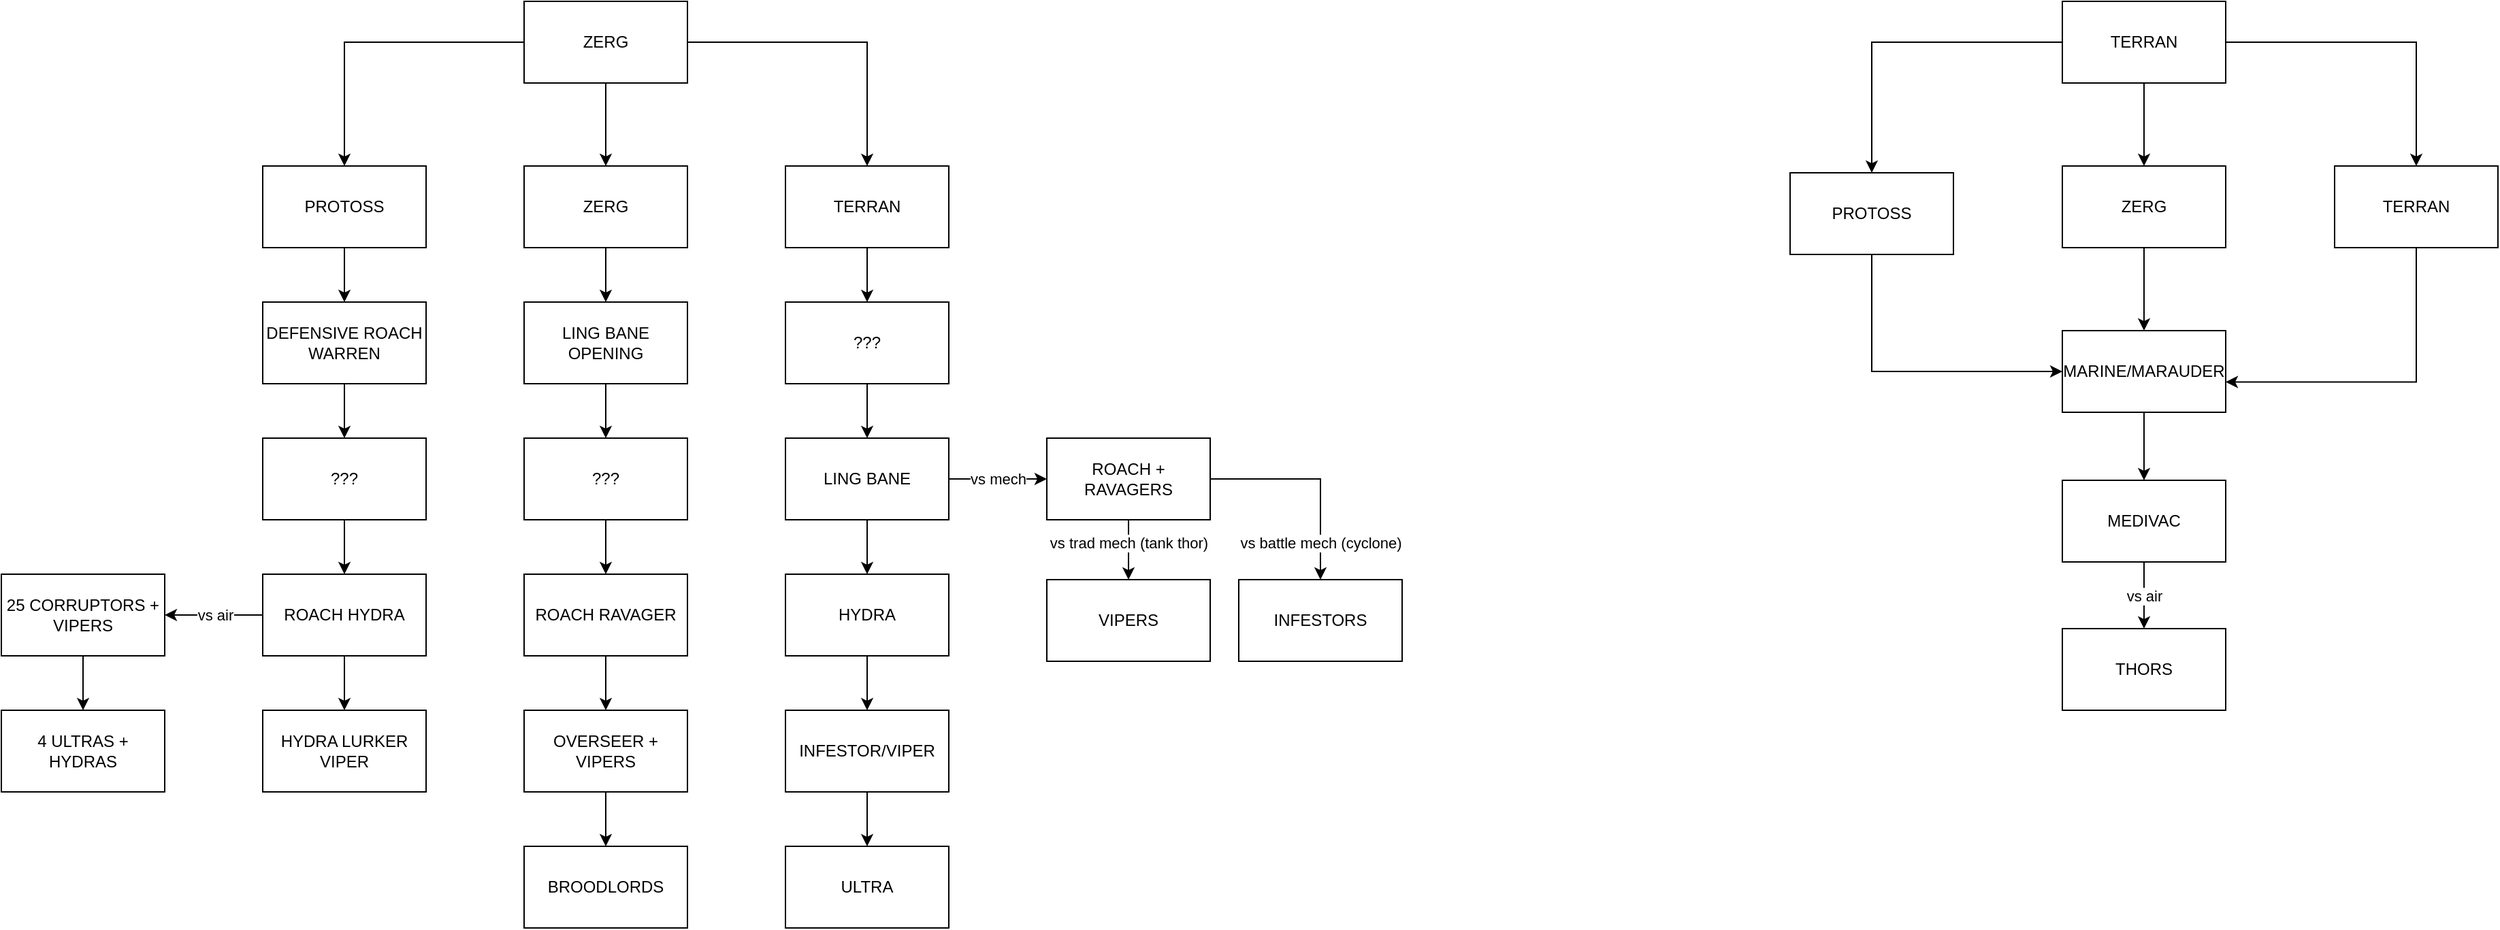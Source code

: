 <mxfile version="20.8.7" type="github">
  <diagram id="8T3hJ6hj14eDnjatASG-" name="unit composition">
    <mxGraphModel dx="1589" dy="764" grid="0" gridSize="10" guides="1" tooltips="1" connect="1" arrows="1" fold="1" page="0" pageScale="1" pageWidth="850" pageHeight="1100" math="0" shadow="0">
      <root>
        <mxCell id="0" />
        <mxCell id="1" parent="0" />
        <mxCell id="UNQcKs0fPld5dCaY8m3V-23" value="" style="edgeStyle=orthogonalEdgeStyle;rounded=0;orthogonalLoop=1;jettySize=auto;html=1;" parent="1" source="UNQcKs0fPld5dCaY8m3V-1" target="UNQcKs0fPld5dCaY8m3V-4" edge="1">
          <mxGeometry relative="1" as="geometry" />
        </mxCell>
        <mxCell id="UNQcKs0fPld5dCaY8m3V-30" style="edgeStyle=orthogonalEdgeStyle;rounded=0;orthogonalLoop=1;jettySize=auto;html=1;entryX=0.5;entryY=0;entryDx=0;entryDy=0;" parent="1" source="UNQcKs0fPld5dCaY8m3V-1" target="UNQcKs0fPld5dCaY8m3V-2" edge="1">
          <mxGeometry relative="1" as="geometry" />
        </mxCell>
        <mxCell id="UNQcKs0fPld5dCaY8m3V-31" style="edgeStyle=orthogonalEdgeStyle;rounded=0;orthogonalLoop=1;jettySize=auto;html=1;" parent="1" source="UNQcKs0fPld5dCaY8m3V-1" target="UNQcKs0fPld5dCaY8m3V-3" edge="1">
          <mxGeometry relative="1" as="geometry" />
        </mxCell>
        <mxCell id="UNQcKs0fPld5dCaY8m3V-1" value="ZERG" style="rounded=0;whiteSpace=wrap;html=1;" parent="1" vertex="1">
          <mxGeometry x="470" y="302" width="120" height="60" as="geometry" />
        </mxCell>
        <mxCell id="UNQcKs0fPld5dCaY8m3V-29" value="" style="edgeStyle=orthogonalEdgeStyle;rounded=0;orthogonalLoop=1;jettySize=auto;html=1;" parent="1" source="UNQcKs0fPld5dCaY8m3V-2" target="UNQcKs0fPld5dCaY8m3V-10" edge="1">
          <mxGeometry relative="1" as="geometry" />
        </mxCell>
        <mxCell id="UNQcKs0fPld5dCaY8m3V-2" value="PROTOSS" style="rounded=0;whiteSpace=wrap;html=1;" parent="1" vertex="1">
          <mxGeometry x="278" y="423" width="120" height="60" as="geometry" />
        </mxCell>
        <mxCell id="UNQcKs0fPld5dCaY8m3V-37" value="" style="edgeStyle=orthogonalEdgeStyle;rounded=0;orthogonalLoop=1;jettySize=auto;html=1;" parent="1" source="UNQcKs0fPld5dCaY8m3V-3" target="UNQcKs0fPld5dCaY8m3V-16" edge="1">
          <mxGeometry relative="1" as="geometry" />
        </mxCell>
        <mxCell id="UNQcKs0fPld5dCaY8m3V-3" value="TERRAN" style="rounded=0;whiteSpace=wrap;html=1;" parent="1" vertex="1">
          <mxGeometry x="662" y="423" width="120" height="60" as="geometry" />
        </mxCell>
        <mxCell id="UNQcKs0fPld5dCaY8m3V-24" value="" style="edgeStyle=orthogonalEdgeStyle;rounded=0;orthogonalLoop=1;jettySize=auto;html=1;" parent="1" source="UNQcKs0fPld5dCaY8m3V-4" target="UNQcKs0fPld5dCaY8m3V-5" edge="1">
          <mxGeometry relative="1" as="geometry" />
        </mxCell>
        <mxCell id="UNQcKs0fPld5dCaY8m3V-4" value="ZERG" style="rounded=0;whiteSpace=wrap;html=1;" parent="1" vertex="1">
          <mxGeometry x="470" y="423" width="120" height="60" as="geometry" />
        </mxCell>
        <mxCell id="UNQcKs0fPld5dCaY8m3V-25" value="" style="edgeStyle=orthogonalEdgeStyle;rounded=0;orthogonalLoop=1;jettySize=auto;html=1;" parent="1" source="UNQcKs0fPld5dCaY8m3V-5" target="UNQcKs0fPld5dCaY8m3V-6" edge="1">
          <mxGeometry relative="1" as="geometry" />
        </mxCell>
        <mxCell id="UNQcKs0fPld5dCaY8m3V-5" value="LING BANE OPENING" style="rounded=0;whiteSpace=wrap;html=1;" parent="1" vertex="1">
          <mxGeometry x="470" y="523" width="120" height="60" as="geometry" />
        </mxCell>
        <mxCell id="UNQcKs0fPld5dCaY8m3V-26" value="" style="edgeStyle=orthogonalEdgeStyle;rounded=0;orthogonalLoop=1;jettySize=auto;html=1;" parent="1" source="UNQcKs0fPld5dCaY8m3V-6" target="UNQcKs0fPld5dCaY8m3V-7" edge="1">
          <mxGeometry relative="1" as="geometry" />
        </mxCell>
        <mxCell id="UNQcKs0fPld5dCaY8m3V-6" value="???" style="rounded=0;whiteSpace=wrap;html=1;" parent="1" vertex="1">
          <mxGeometry x="470" y="623" width="120" height="60" as="geometry" />
        </mxCell>
        <mxCell id="UNQcKs0fPld5dCaY8m3V-27" value="" style="edgeStyle=orthogonalEdgeStyle;rounded=0;orthogonalLoop=1;jettySize=auto;html=1;" parent="1" source="UNQcKs0fPld5dCaY8m3V-7" target="UNQcKs0fPld5dCaY8m3V-8" edge="1">
          <mxGeometry relative="1" as="geometry" />
        </mxCell>
        <mxCell id="UNQcKs0fPld5dCaY8m3V-7" value="ROACH RAVAGER" style="rounded=0;whiteSpace=wrap;html=1;" parent="1" vertex="1">
          <mxGeometry x="470" y="723" width="120" height="60" as="geometry" />
        </mxCell>
        <mxCell id="UNQcKs0fPld5dCaY8m3V-28" value="" style="edgeStyle=orthogonalEdgeStyle;rounded=0;orthogonalLoop=1;jettySize=auto;html=1;" parent="1" source="UNQcKs0fPld5dCaY8m3V-8" target="UNQcKs0fPld5dCaY8m3V-9" edge="1">
          <mxGeometry relative="1" as="geometry" />
        </mxCell>
        <mxCell id="UNQcKs0fPld5dCaY8m3V-8" value="OVERSEER + VIPERS" style="rounded=0;whiteSpace=wrap;html=1;" parent="1" vertex="1">
          <mxGeometry x="470" y="823" width="120" height="60" as="geometry" />
        </mxCell>
        <mxCell id="UNQcKs0fPld5dCaY8m3V-9" value="BROODLORDS" style="rounded=0;whiteSpace=wrap;html=1;" parent="1" vertex="1">
          <mxGeometry x="470" y="923" width="120" height="60" as="geometry" />
        </mxCell>
        <mxCell id="UNQcKs0fPld5dCaY8m3V-32" value="" style="edgeStyle=orthogonalEdgeStyle;rounded=0;orthogonalLoop=1;jettySize=auto;html=1;" parent="1" source="UNQcKs0fPld5dCaY8m3V-10" target="UNQcKs0fPld5dCaY8m3V-11" edge="1">
          <mxGeometry relative="1" as="geometry" />
        </mxCell>
        <mxCell id="UNQcKs0fPld5dCaY8m3V-10" value="DEFENSIVE ROACH WARREN" style="rounded=0;whiteSpace=wrap;html=1;" parent="1" vertex="1">
          <mxGeometry x="278" y="523" width="120" height="60" as="geometry" />
        </mxCell>
        <mxCell id="UNQcKs0fPld5dCaY8m3V-33" value="" style="edgeStyle=orthogonalEdgeStyle;rounded=0;orthogonalLoop=1;jettySize=auto;html=1;" parent="1" source="UNQcKs0fPld5dCaY8m3V-11" target="UNQcKs0fPld5dCaY8m3V-12" edge="1">
          <mxGeometry relative="1" as="geometry" />
        </mxCell>
        <mxCell id="UNQcKs0fPld5dCaY8m3V-11" value="???" style="rounded=0;whiteSpace=wrap;html=1;" parent="1" vertex="1">
          <mxGeometry x="278" y="623" width="120" height="60" as="geometry" />
        </mxCell>
        <mxCell id="UNQcKs0fPld5dCaY8m3V-34" value="" style="edgeStyle=orthogonalEdgeStyle;rounded=0;orthogonalLoop=1;jettySize=auto;html=1;" parent="1" source="UNQcKs0fPld5dCaY8m3V-12" target="UNQcKs0fPld5dCaY8m3V-13" edge="1">
          <mxGeometry relative="1" as="geometry" />
        </mxCell>
        <mxCell id="UNQcKs0fPld5dCaY8m3V-42" value="" style="edgeStyle=orthogonalEdgeStyle;rounded=0;orthogonalLoop=1;jettySize=auto;html=1;" parent="1" source="UNQcKs0fPld5dCaY8m3V-12" target="UNQcKs0fPld5dCaY8m3V-14" edge="1">
          <mxGeometry relative="1" as="geometry" />
        </mxCell>
        <mxCell id="UNQcKs0fPld5dCaY8m3V-45" value="vs air" style="edgeLabel;html=1;align=center;verticalAlign=middle;resizable=0;points=[];" parent="UNQcKs0fPld5dCaY8m3V-42" vertex="1" connectable="0">
          <mxGeometry x="-0.314" y="1" relative="1" as="geometry">
            <mxPoint x="-11" y="-1" as="offset" />
          </mxGeometry>
        </mxCell>
        <mxCell id="UNQcKs0fPld5dCaY8m3V-12" value="ROACH HYDRA" style="rounded=0;whiteSpace=wrap;html=1;" parent="1" vertex="1">
          <mxGeometry x="278" y="723" width="120" height="60" as="geometry" />
        </mxCell>
        <mxCell id="UNQcKs0fPld5dCaY8m3V-13" value="HYDRA LURKER&lt;br&gt;VIPER" style="rounded=0;whiteSpace=wrap;html=1;" parent="1" vertex="1">
          <mxGeometry x="278" y="823" width="120" height="60" as="geometry" />
        </mxCell>
        <mxCell id="UNQcKs0fPld5dCaY8m3V-36" value="" style="edgeStyle=orthogonalEdgeStyle;rounded=0;orthogonalLoop=1;jettySize=auto;html=1;" parent="1" source="UNQcKs0fPld5dCaY8m3V-14" target="UNQcKs0fPld5dCaY8m3V-15" edge="1">
          <mxGeometry relative="1" as="geometry" />
        </mxCell>
        <mxCell id="UNQcKs0fPld5dCaY8m3V-14" value="25 CORRUPTORS + VIPERS" style="rounded=0;whiteSpace=wrap;html=1;" parent="1" vertex="1">
          <mxGeometry x="86" y="723" width="120" height="60" as="geometry" />
        </mxCell>
        <mxCell id="UNQcKs0fPld5dCaY8m3V-15" value="4 ULTRAS + HYDRAS" style="rounded=0;whiteSpace=wrap;html=1;" parent="1" vertex="1">
          <mxGeometry x="86" y="823" width="120" height="60" as="geometry" />
        </mxCell>
        <mxCell id="UNQcKs0fPld5dCaY8m3V-38" value="" style="edgeStyle=orthogonalEdgeStyle;rounded=0;orthogonalLoop=1;jettySize=auto;html=1;" parent="1" source="UNQcKs0fPld5dCaY8m3V-16" target="UNQcKs0fPld5dCaY8m3V-17" edge="1">
          <mxGeometry relative="1" as="geometry" />
        </mxCell>
        <mxCell id="UNQcKs0fPld5dCaY8m3V-16" value="???" style="rounded=0;whiteSpace=wrap;html=1;" parent="1" vertex="1">
          <mxGeometry x="662" y="523" width="120" height="60" as="geometry" />
        </mxCell>
        <mxCell id="UNQcKs0fPld5dCaY8m3V-39" value="" style="edgeStyle=orthogonalEdgeStyle;rounded=0;orthogonalLoop=1;jettySize=auto;html=1;" parent="1" source="UNQcKs0fPld5dCaY8m3V-17" target="UNQcKs0fPld5dCaY8m3V-18" edge="1">
          <mxGeometry relative="1" as="geometry" />
        </mxCell>
        <mxCell id="UNQcKs0fPld5dCaY8m3V-43" value="" style="edgeStyle=orthogonalEdgeStyle;rounded=0;orthogonalLoop=1;jettySize=auto;html=1;" parent="1" source="UNQcKs0fPld5dCaY8m3V-17" target="UNQcKs0fPld5dCaY8m3V-21" edge="1">
          <mxGeometry relative="1" as="geometry" />
        </mxCell>
        <mxCell id="UNQcKs0fPld5dCaY8m3V-46" value="vs mech" style="edgeLabel;html=1;align=center;verticalAlign=middle;resizable=0;points=[];" parent="UNQcKs0fPld5dCaY8m3V-43" vertex="1" connectable="0">
          <mxGeometry x="-0.427" y="1" relative="1" as="geometry">
            <mxPoint x="15" y="1" as="offset" />
          </mxGeometry>
        </mxCell>
        <mxCell id="UNQcKs0fPld5dCaY8m3V-17" value="LING BANE" style="rounded=0;whiteSpace=wrap;html=1;" parent="1" vertex="1">
          <mxGeometry x="662" y="623" width="120" height="60" as="geometry" />
        </mxCell>
        <mxCell id="UNQcKs0fPld5dCaY8m3V-40" value="" style="edgeStyle=orthogonalEdgeStyle;rounded=0;orthogonalLoop=1;jettySize=auto;html=1;" parent="1" source="UNQcKs0fPld5dCaY8m3V-18" target="UNQcKs0fPld5dCaY8m3V-19" edge="1">
          <mxGeometry relative="1" as="geometry" />
        </mxCell>
        <mxCell id="UNQcKs0fPld5dCaY8m3V-18" value="HYDRA" style="rounded=0;whiteSpace=wrap;html=1;" parent="1" vertex="1">
          <mxGeometry x="662" y="723" width="120" height="60" as="geometry" />
        </mxCell>
        <mxCell id="UNQcKs0fPld5dCaY8m3V-41" value="" style="edgeStyle=orthogonalEdgeStyle;rounded=0;orthogonalLoop=1;jettySize=auto;html=1;" parent="1" source="UNQcKs0fPld5dCaY8m3V-19" target="UNQcKs0fPld5dCaY8m3V-20" edge="1">
          <mxGeometry relative="1" as="geometry" />
        </mxCell>
        <mxCell id="UNQcKs0fPld5dCaY8m3V-19" value="INFESTOR/VIPER" style="rounded=0;whiteSpace=wrap;html=1;" parent="1" vertex="1">
          <mxGeometry x="662" y="823" width="120" height="60" as="geometry" />
        </mxCell>
        <mxCell id="UNQcKs0fPld5dCaY8m3V-20" value="ULTRA" style="rounded=0;whiteSpace=wrap;html=1;" parent="1" vertex="1">
          <mxGeometry x="662" y="923" width="120" height="60" as="geometry" />
        </mxCell>
        <mxCell id="UNQcKs0fPld5dCaY8m3V-44" value="" style="edgeStyle=orthogonalEdgeStyle;rounded=0;orthogonalLoop=1;jettySize=auto;html=1;" parent="1" source="UNQcKs0fPld5dCaY8m3V-21" target="UNQcKs0fPld5dCaY8m3V-22" edge="1">
          <mxGeometry relative="1" as="geometry" />
        </mxCell>
        <mxCell id="_7tuPLrVdYwfqxMOMU_q-5" value="vs trad mech (tank thor)" style="edgeLabel;html=1;align=center;verticalAlign=middle;resizable=0;points=[];" vertex="1" connectable="0" parent="UNQcKs0fPld5dCaY8m3V-44">
          <mxGeometry x="-0.226" relative="1" as="geometry">
            <mxPoint as="offset" />
          </mxGeometry>
        </mxCell>
        <mxCell id="_7tuPLrVdYwfqxMOMU_q-2" value="" style="edgeStyle=orthogonalEdgeStyle;rounded=0;orthogonalLoop=1;jettySize=auto;html=1;entryX=0.5;entryY=0;entryDx=0;entryDy=0;" edge="1" parent="1" source="UNQcKs0fPld5dCaY8m3V-21" target="_7tuPLrVdYwfqxMOMU_q-3">
          <mxGeometry relative="1" as="geometry">
            <mxPoint x="1091" y="653" as="targetPoint" />
          </mxGeometry>
        </mxCell>
        <mxCell id="_7tuPLrVdYwfqxMOMU_q-4" value="vs battle mech (cyclone)" style="edgeLabel;html=1;align=center;verticalAlign=middle;resizable=0;points=[];" vertex="1" connectable="0" parent="_7tuPLrVdYwfqxMOMU_q-2">
          <mxGeometry x="0.256" y="1" relative="1" as="geometry">
            <mxPoint x="-1" y="30" as="offset" />
          </mxGeometry>
        </mxCell>
        <mxCell id="UNQcKs0fPld5dCaY8m3V-21" value="ROACH + RAVAGERS" style="rounded=0;whiteSpace=wrap;html=1;" parent="1" vertex="1">
          <mxGeometry x="854" y="623" width="120" height="60" as="geometry" />
        </mxCell>
        <mxCell id="UNQcKs0fPld5dCaY8m3V-22" value="VIPERS" style="rounded=0;whiteSpace=wrap;html=1;" parent="1" vertex="1">
          <mxGeometry x="854" y="727" width="120" height="60" as="geometry" />
        </mxCell>
        <mxCell id="UNQcKs0fPld5dCaY8m3V-54" style="edgeStyle=orthogonalEdgeStyle;rounded=0;orthogonalLoop=1;jettySize=auto;html=1;" parent="1" source="UNQcKs0fPld5dCaY8m3V-47" target="UNQcKs0fPld5dCaY8m3V-50" edge="1">
          <mxGeometry relative="1" as="geometry" />
        </mxCell>
        <mxCell id="UNQcKs0fPld5dCaY8m3V-55" style="edgeStyle=orthogonalEdgeStyle;rounded=0;orthogonalLoop=1;jettySize=auto;html=1;" parent="1" source="UNQcKs0fPld5dCaY8m3V-47" target="UNQcKs0fPld5dCaY8m3V-48" edge="1">
          <mxGeometry relative="1" as="geometry" />
        </mxCell>
        <mxCell id="UNQcKs0fPld5dCaY8m3V-56" style="edgeStyle=orthogonalEdgeStyle;rounded=0;orthogonalLoop=1;jettySize=auto;html=1;" parent="1" source="UNQcKs0fPld5dCaY8m3V-47" target="UNQcKs0fPld5dCaY8m3V-49" edge="1">
          <mxGeometry relative="1" as="geometry" />
        </mxCell>
        <mxCell id="UNQcKs0fPld5dCaY8m3V-47" value="TERRAN" style="rounded=0;whiteSpace=wrap;html=1;" parent="1" vertex="1">
          <mxGeometry x="1600" y="302" width="120" height="60" as="geometry" />
        </mxCell>
        <mxCell id="UNQcKs0fPld5dCaY8m3V-61" value="" style="edgeStyle=orthogonalEdgeStyle;rounded=0;orthogonalLoop=1;jettySize=auto;html=1;" parent="1" source="UNQcKs0fPld5dCaY8m3V-48" target="UNQcKs0fPld5dCaY8m3V-51" edge="1">
          <mxGeometry relative="1" as="geometry" />
        </mxCell>
        <mxCell id="UNQcKs0fPld5dCaY8m3V-48" value="ZERG" style="rounded=0;whiteSpace=wrap;html=1;" parent="1" vertex="1">
          <mxGeometry x="1600" y="423" width="120" height="60" as="geometry" />
        </mxCell>
        <mxCell id="UNQcKs0fPld5dCaY8m3V-57" style="edgeStyle=orthogonalEdgeStyle;rounded=0;orthogonalLoop=1;jettySize=auto;html=1;entryX=1;entryY=0.629;entryDx=0;entryDy=0;entryPerimeter=0;exitX=0.5;exitY=1;exitDx=0;exitDy=0;" parent="1" source="UNQcKs0fPld5dCaY8m3V-49" target="UNQcKs0fPld5dCaY8m3V-51" edge="1">
          <mxGeometry relative="1" as="geometry" />
        </mxCell>
        <mxCell id="UNQcKs0fPld5dCaY8m3V-49" value="TERRAN" style="rounded=0;whiteSpace=wrap;html=1;" parent="1" vertex="1">
          <mxGeometry x="1800" y="423" width="120" height="60" as="geometry" />
        </mxCell>
        <mxCell id="UNQcKs0fPld5dCaY8m3V-58" style="edgeStyle=orthogonalEdgeStyle;rounded=0;orthogonalLoop=1;jettySize=auto;html=1;entryX=0;entryY=0.5;entryDx=0;entryDy=0;exitX=0.5;exitY=1;exitDx=0;exitDy=0;" parent="1" source="UNQcKs0fPld5dCaY8m3V-50" target="UNQcKs0fPld5dCaY8m3V-51" edge="1">
          <mxGeometry relative="1" as="geometry" />
        </mxCell>
        <mxCell id="UNQcKs0fPld5dCaY8m3V-50" value="PROTOSS" style="rounded=0;whiteSpace=wrap;html=1;" parent="1" vertex="1">
          <mxGeometry x="1400" y="428" width="120" height="60" as="geometry" />
        </mxCell>
        <mxCell id="UNQcKs0fPld5dCaY8m3V-62" value="" style="edgeStyle=orthogonalEdgeStyle;rounded=0;orthogonalLoop=1;jettySize=auto;html=1;" parent="1" source="UNQcKs0fPld5dCaY8m3V-51" target="UNQcKs0fPld5dCaY8m3V-52" edge="1">
          <mxGeometry relative="1" as="geometry" />
        </mxCell>
        <mxCell id="UNQcKs0fPld5dCaY8m3V-51" value="MARINE/MARAUDER" style="rounded=0;whiteSpace=wrap;html=1;" parent="1" vertex="1">
          <mxGeometry x="1600" y="544" width="120" height="60" as="geometry" />
        </mxCell>
        <mxCell id="UNQcKs0fPld5dCaY8m3V-63" value="" style="edgeStyle=orthogonalEdgeStyle;rounded=0;orthogonalLoop=1;jettySize=auto;html=1;" parent="1" source="UNQcKs0fPld5dCaY8m3V-52" target="UNQcKs0fPld5dCaY8m3V-53" edge="1">
          <mxGeometry relative="1" as="geometry" />
        </mxCell>
        <mxCell id="UNQcKs0fPld5dCaY8m3V-64" value="vs air" style="edgeLabel;html=1;align=center;verticalAlign=middle;resizable=0;points=[];" parent="UNQcKs0fPld5dCaY8m3V-63" vertex="1" connectable="0">
          <mxGeometry x="-0.447" y="-1" relative="1" as="geometry">
            <mxPoint x="1" y="11" as="offset" />
          </mxGeometry>
        </mxCell>
        <mxCell id="UNQcKs0fPld5dCaY8m3V-52" value="MEDIVAC" style="rounded=0;whiteSpace=wrap;html=1;" parent="1" vertex="1">
          <mxGeometry x="1600" y="654" width="120" height="60" as="geometry" />
        </mxCell>
        <mxCell id="UNQcKs0fPld5dCaY8m3V-53" value="THORS" style="rounded=0;whiteSpace=wrap;html=1;" parent="1" vertex="1">
          <mxGeometry x="1600" y="763" width="120" height="60" as="geometry" />
        </mxCell>
        <mxCell id="_7tuPLrVdYwfqxMOMU_q-3" value="INFESTORS" style="rounded=0;whiteSpace=wrap;html=1;" vertex="1" parent="1">
          <mxGeometry x="995" y="727" width="120" height="60" as="geometry" />
        </mxCell>
      </root>
    </mxGraphModel>
  </diagram>
</mxfile>
